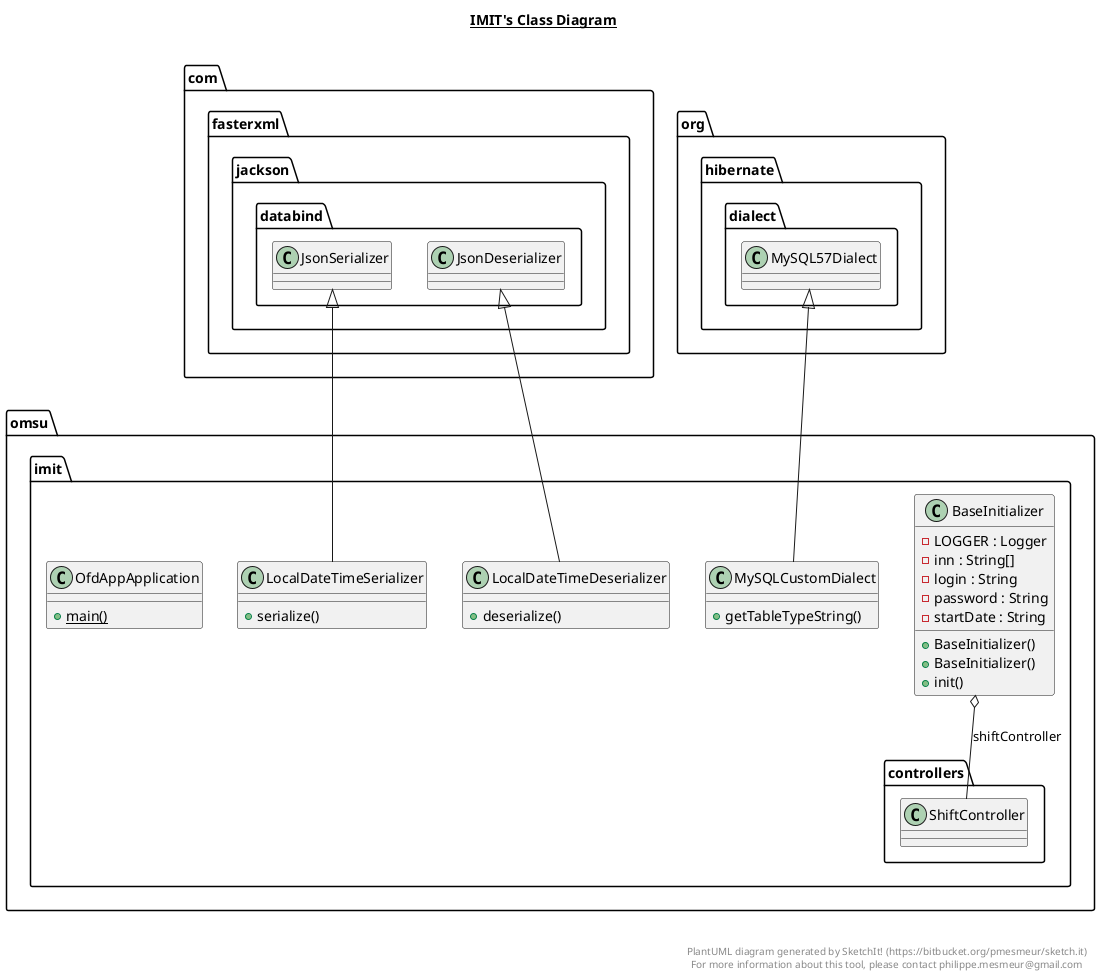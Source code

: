 @startuml

title __IMIT's Class Diagram__\n

  namespace omsu.imit {
    class omsu.imit.BaseInitializer {
        - LOGGER : Logger
        - inn : String[]
        - login : String
        - password : String
        - startDate : String
        + BaseInitializer()
        + BaseInitializer()
        + init()
    }
  }
  

  namespace omsu.imit {
    class omsu.imit.LocalDateTimeDeserializer {
        + deserialize()
    }
  }
  

  namespace omsu.imit {
    class omsu.imit.LocalDateTimeSerializer {
        + serialize()
    }
  }
  

  namespace omsu.imit {
    class omsu.imit.MySQLCustomDialect {
        + getTableTypeString()
    }
  }
  

  namespace omsu.imit {
    class omsu.imit.OfdAppApplication {
        {static} + main()
    }
  }
  

  omsu.imit.BaseInitializer o-- omsu.imit.controllers.ShiftController : shiftController
  omsu.imit.LocalDateTimeDeserializer -up-|> com.fasterxml.jackson.databind.JsonDeserializer
  omsu.imit.LocalDateTimeSerializer -up-|> com.fasterxml.jackson.databind.JsonSerializer
  omsu.imit.MySQLCustomDialect -up-|> org.hibernate.dialect.MySQL57Dialect


right footer


PlantUML diagram generated by SketchIt! (https://bitbucket.org/pmesmeur/sketch.it)
For more information about this tool, please contact philippe.mesmeur@gmail.com
endfooter

@enduml
